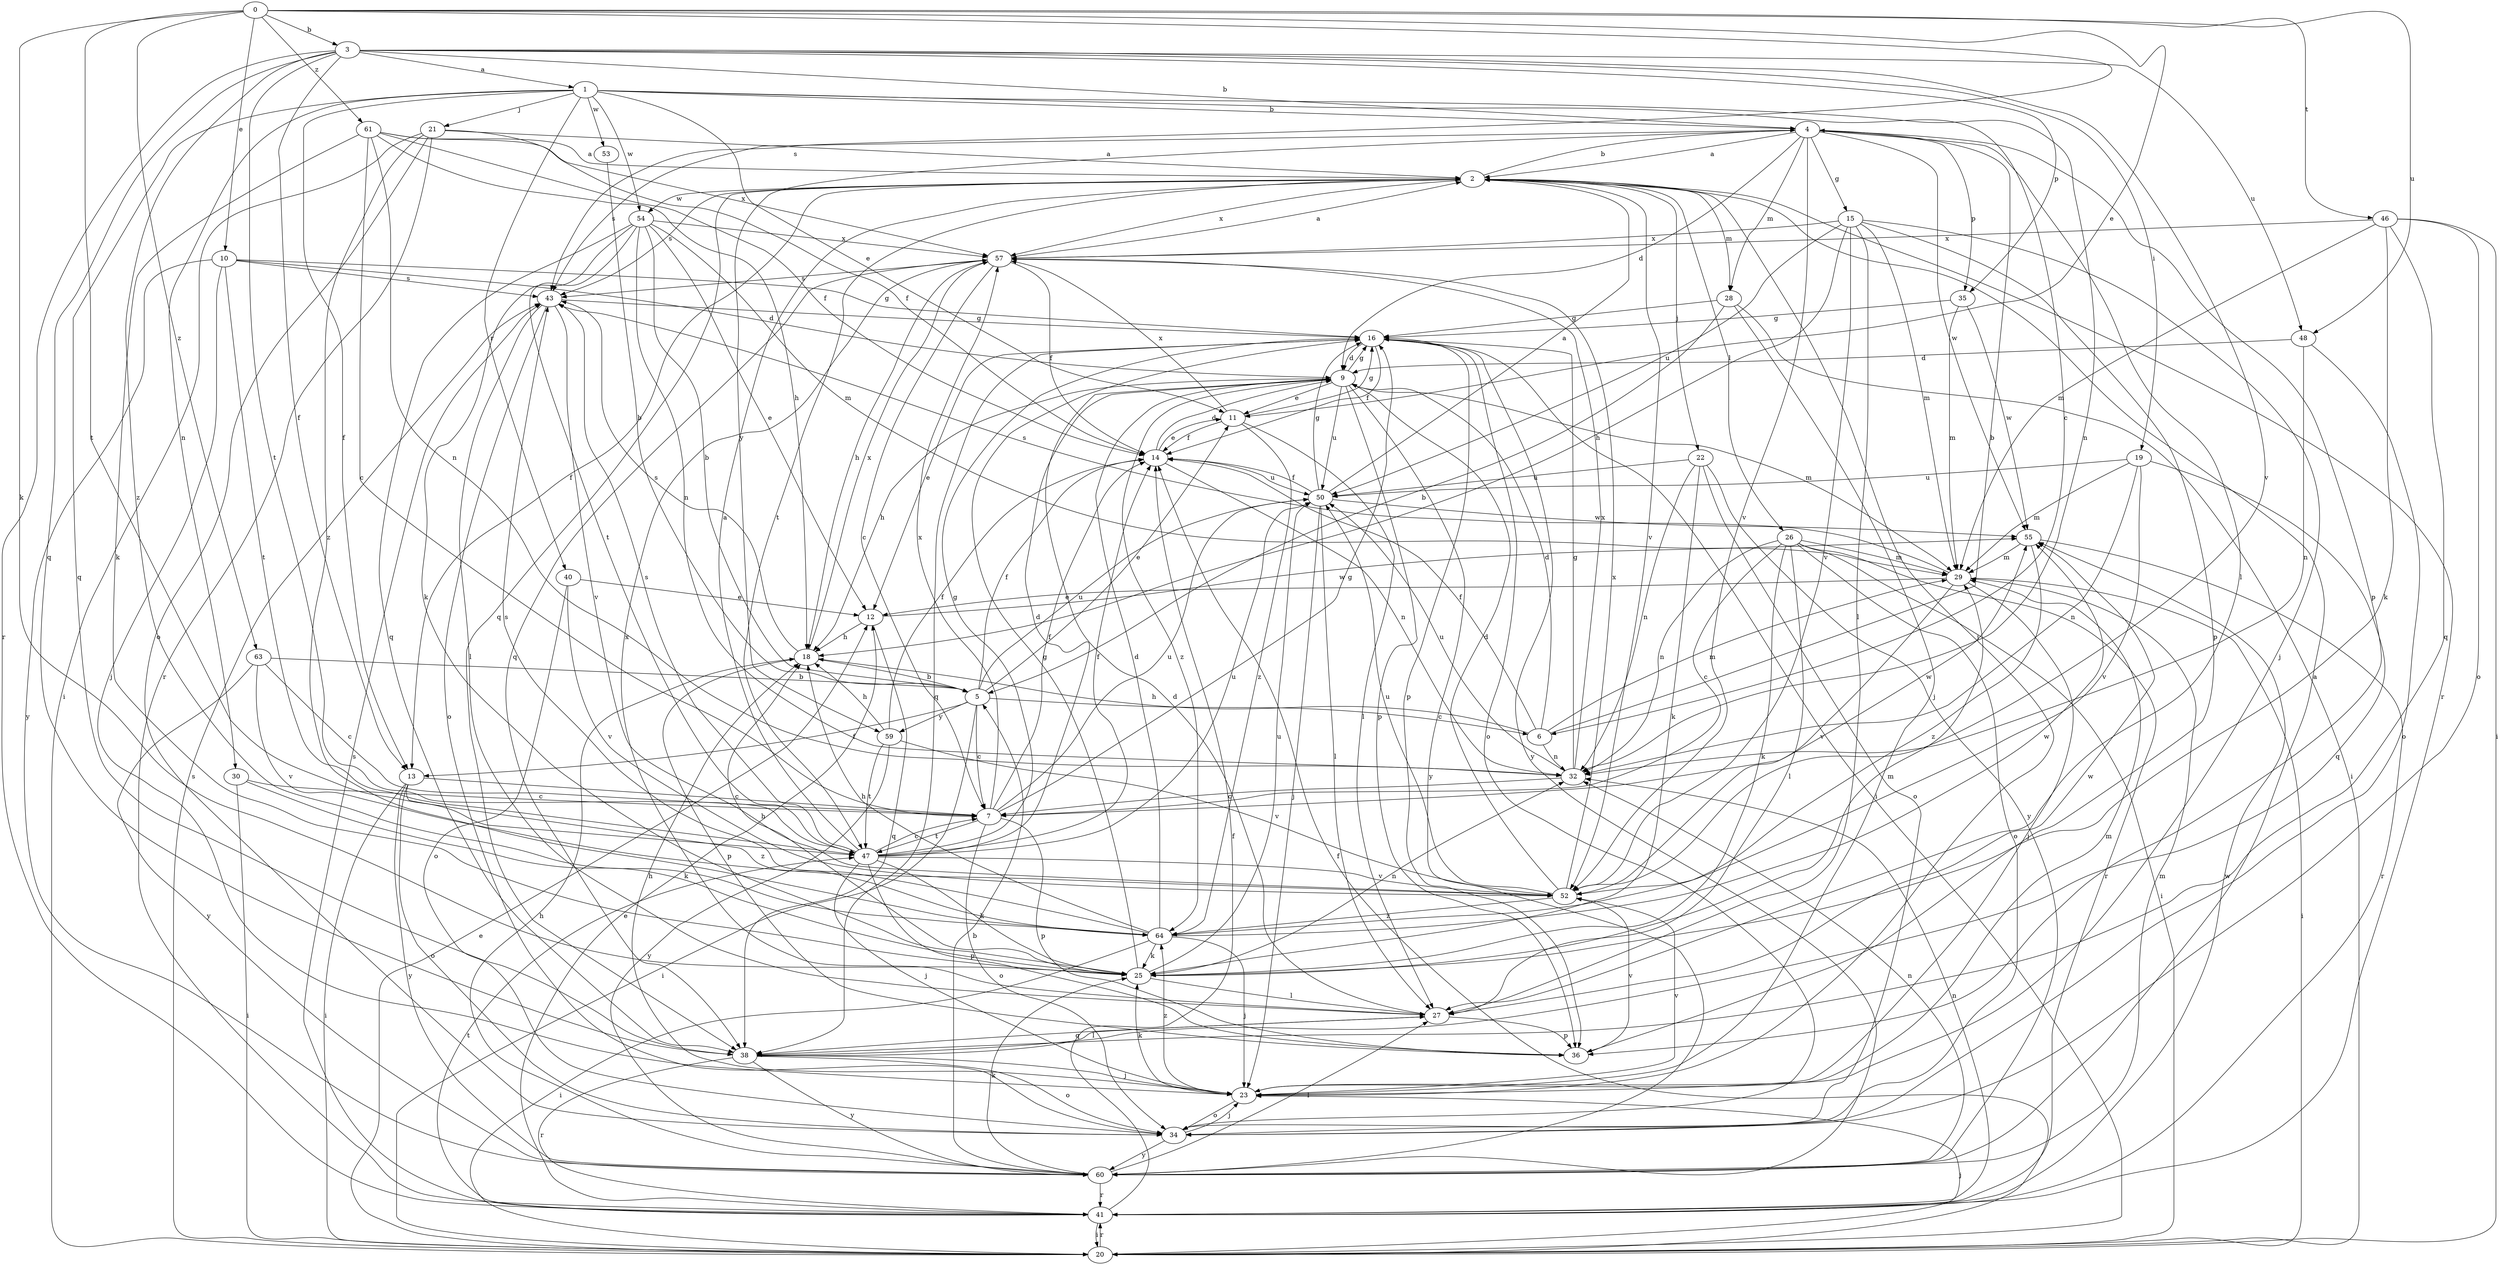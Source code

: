 strict digraph  {
0;
1;
2;
3;
4;
5;
6;
7;
9;
10;
11;
12;
13;
14;
15;
16;
18;
19;
20;
21;
22;
23;
25;
26;
27;
28;
29;
30;
32;
34;
35;
36;
38;
40;
41;
43;
46;
47;
48;
50;
52;
53;
54;
55;
57;
59;
60;
61;
63;
64;
0 -> 3  [label=b];
0 -> 10  [label=e];
0 -> 11  [label=e];
0 -> 25  [label=k];
0 -> 43  [label=s];
0 -> 46  [label=t];
0 -> 47  [label=t];
0 -> 48  [label=u];
0 -> 61  [label=z];
0 -> 63  [label=z];
1 -> 4  [label=b];
1 -> 6  [label=c];
1 -> 11  [label=e];
1 -> 13  [label=f];
1 -> 21  [label=j];
1 -> 30  [label=n];
1 -> 32  [label=n];
1 -> 38  [label=q];
1 -> 40  [label=r];
1 -> 53  [label=w];
1 -> 54  [label=w];
2 -> 4  [label=b];
2 -> 13  [label=f];
2 -> 22  [label=j];
2 -> 23  [label=j];
2 -> 26  [label=l];
2 -> 28  [label=m];
2 -> 38  [label=q];
2 -> 41  [label=r];
2 -> 43  [label=s];
2 -> 47  [label=t];
2 -> 52  [label=v];
2 -> 54  [label=w];
2 -> 57  [label=x];
3 -> 1  [label=a];
3 -> 4  [label=b];
3 -> 13  [label=f];
3 -> 19  [label=i];
3 -> 35  [label=p];
3 -> 38  [label=q];
3 -> 41  [label=r];
3 -> 47  [label=t];
3 -> 48  [label=u];
3 -> 52  [label=v];
3 -> 64  [label=z];
4 -> 2  [label=a];
4 -> 9  [label=d];
4 -> 15  [label=g];
4 -> 27  [label=l];
4 -> 28  [label=m];
4 -> 35  [label=p];
4 -> 36  [label=p];
4 -> 43  [label=s];
4 -> 52  [label=v];
4 -> 55  [label=w];
4 -> 59  [label=y];
5 -> 6  [label=c];
5 -> 7  [label=c];
5 -> 11  [label=e];
5 -> 13  [label=f];
5 -> 14  [label=f];
5 -> 20  [label=i];
5 -> 50  [label=u];
5 -> 59  [label=y];
6 -> 4  [label=b];
6 -> 9  [label=d];
6 -> 14  [label=f];
6 -> 18  [label=h];
6 -> 29  [label=m];
6 -> 32  [label=n];
7 -> 14  [label=f];
7 -> 16  [label=g];
7 -> 34  [label=o];
7 -> 36  [label=p];
7 -> 47  [label=t];
7 -> 50  [label=u];
7 -> 55  [label=w];
7 -> 57  [label=x];
9 -> 11  [label=e];
9 -> 16  [label=g];
9 -> 18  [label=h];
9 -> 29  [label=m];
9 -> 36  [label=p];
9 -> 50  [label=u];
9 -> 60  [label=y];
9 -> 64  [label=z];
10 -> 9  [label=d];
10 -> 16  [label=g];
10 -> 23  [label=j];
10 -> 43  [label=s];
10 -> 47  [label=t];
10 -> 60  [label=y];
11 -> 14  [label=f];
11 -> 16  [label=g];
11 -> 27  [label=l];
11 -> 57  [label=x];
11 -> 64  [label=z];
12 -> 18  [label=h];
12 -> 38  [label=q];
12 -> 55  [label=w];
13 -> 7  [label=c];
13 -> 20  [label=i];
13 -> 34  [label=o];
13 -> 60  [label=y];
13 -> 64  [label=z];
14 -> 9  [label=d];
14 -> 11  [label=e];
14 -> 32  [label=n];
14 -> 50  [label=u];
15 -> 18  [label=h];
15 -> 23  [label=j];
15 -> 27  [label=l];
15 -> 29  [label=m];
15 -> 36  [label=p];
15 -> 50  [label=u];
15 -> 52  [label=v];
15 -> 57  [label=x];
16 -> 9  [label=d];
16 -> 12  [label=e];
16 -> 14  [label=f];
16 -> 20  [label=i];
16 -> 34  [label=o];
16 -> 36  [label=p];
16 -> 38  [label=q];
16 -> 60  [label=y];
18 -> 5  [label=b];
18 -> 36  [label=p];
18 -> 43  [label=s];
18 -> 57  [label=x];
19 -> 29  [label=m];
19 -> 32  [label=n];
19 -> 38  [label=q];
19 -> 50  [label=u];
19 -> 52  [label=v];
20 -> 12  [label=e];
20 -> 14  [label=f];
20 -> 23  [label=j];
20 -> 41  [label=r];
20 -> 43  [label=s];
21 -> 2  [label=a];
21 -> 14  [label=f];
21 -> 20  [label=i];
21 -> 34  [label=o];
21 -> 41  [label=r];
21 -> 64  [label=z];
22 -> 25  [label=k];
22 -> 32  [label=n];
22 -> 34  [label=o];
22 -> 50  [label=u];
22 -> 60  [label=y];
23 -> 18  [label=h];
23 -> 25  [label=k];
23 -> 29  [label=m];
23 -> 34  [label=o];
23 -> 52  [label=v];
23 -> 64  [label=z];
25 -> 16  [label=g];
25 -> 18  [label=h];
25 -> 27  [label=l];
25 -> 29  [label=m];
25 -> 32  [label=n];
25 -> 50  [label=u];
26 -> 7  [label=c];
26 -> 20  [label=i];
26 -> 25  [label=k];
26 -> 27  [label=l];
26 -> 29  [label=m];
26 -> 32  [label=n];
26 -> 34  [label=o];
26 -> 41  [label=r];
27 -> 9  [label=d];
27 -> 36  [label=p];
27 -> 38  [label=q];
27 -> 55  [label=w];
27 -> 57  [label=x];
28 -> 5  [label=b];
28 -> 16  [label=g];
28 -> 20  [label=i];
28 -> 23  [label=j];
29 -> 12  [label=e];
29 -> 20  [label=i];
29 -> 23  [label=j];
29 -> 43  [label=s];
29 -> 52  [label=v];
30 -> 7  [label=c];
30 -> 20  [label=i];
30 -> 25  [label=k];
32 -> 7  [label=c];
32 -> 16  [label=g];
32 -> 50  [label=u];
32 -> 57  [label=x];
34 -> 23  [label=j];
34 -> 60  [label=y];
35 -> 16  [label=g];
35 -> 29  [label=m];
35 -> 55  [label=w];
36 -> 52  [label=v];
38 -> 23  [label=j];
38 -> 27  [label=l];
38 -> 34  [label=o];
38 -> 41  [label=r];
38 -> 60  [label=y];
40 -> 12  [label=e];
40 -> 34  [label=o];
40 -> 52  [label=v];
41 -> 12  [label=e];
41 -> 14  [label=f];
41 -> 20  [label=i];
41 -> 32  [label=n];
41 -> 43  [label=s];
41 -> 47  [label=t];
41 -> 55  [label=w];
43 -> 16  [label=g];
43 -> 27  [label=l];
43 -> 34  [label=o];
43 -> 52  [label=v];
46 -> 20  [label=i];
46 -> 25  [label=k];
46 -> 29  [label=m];
46 -> 34  [label=o];
46 -> 38  [label=q];
46 -> 57  [label=x];
47 -> 2  [label=a];
47 -> 7  [label=c];
47 -> 9  [label=d];
47 -> 14  [label=f];
47 -> 16  [label=g];
47 -> 23  [label=j];
47 -> 25  [label=k];
47 -> 36  [label=p];
47 -> 43  [label=s];
47 -> 50  [label=u];
47 -> 52  [label=v];
48 -> 9  [label=d];
48 -> 32  [label=n];
48 -> 34  [label=o];
50 -> 2  [label=a];
50 -> 14  [label=f];
50 -> 16  [label=g];
50 -> 23  [label=j];
50 -> 27  [label=l];
50 -> 55  [label=w];
52 -> 9  [label=d];
52 -> 50  [label=u];
52 -> 57  [label=x];
52 -> 64  [label=z];
53 -> 5  [label=b];
54 -> 5  [label=b];
54 -> 12  [label=e];
54 -> 25  [label=k];
54 -> 29  [label=m];
54 -> 32  [label=n];
54 -> 38  [label=q];
54 -> 47  [label=t];
54 -> 57  [label=x];
55 -> 29  [label=m];
55 -> 41  [label=r];
55 -> 64  [label=z];
57 -> 2  [label=a];
57 -> 7  [label=c];
57 -> 14  [label=f];
57 -> 18  [label=h];
57 -> 38  [label=q];
57 -> 43  [label=s];
59 -> 14  [label=f];
59 -> 18  [label=h];
59 -> 47  [label=t];
59 -> 52  [label=v];
59 -> 60  [label=y];
60 -> 2  [label=a];
60 -> 5  [label=b];
60 -> 18  [label=h];
60 -> 25  [label=k];
60 -> 27  [label=l];
60 -> 29  [label=m];
60 -> 32  [label=n];
60 -> 41  [label=r];
61 -> 2  [label=a];
61 -> 7  [label=c];
61 -> 14  [label=f];
61 -> 18  [label=h];
61 -> 25  [label=k];
61 -> 32  [label=n];
61 -> 57  [label=x];
63 -> 5  [label=b];
63 -> 7  [label=c];
63 -> 52  [label=v];
63 -> 60  [label=y];
64 -> 9  [label=d];
64 -> 18  [label=h];
64 -> 20  [label=i];
64 -> 23  [label=j];
64 -> 25  [label=k];
64 -> 43  [label=s];
64 -> 55  [label=w];
}

